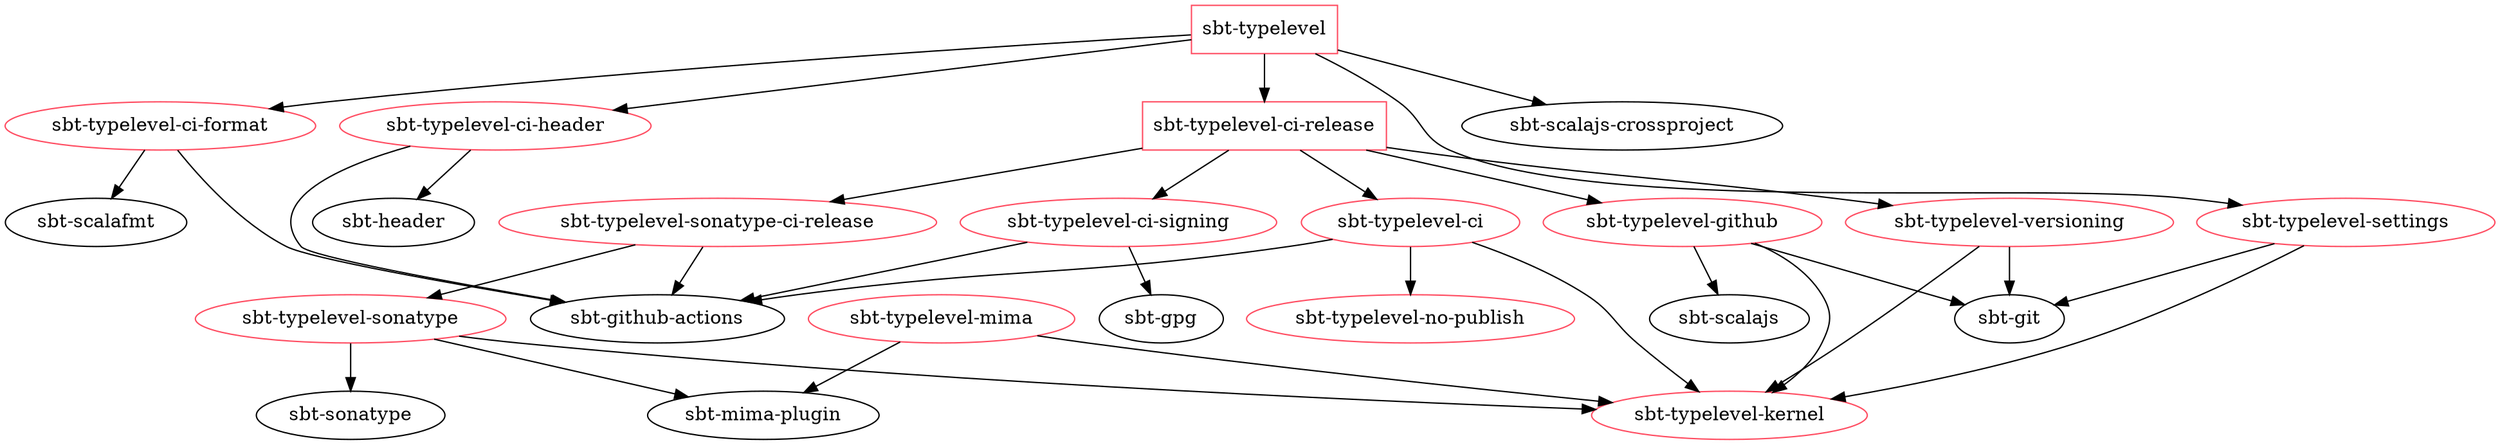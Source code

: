 digraph {

  fmt[label="sbt-scalafmt"]
  gha[label="sbt-github-actions"]
  git[label="sbt-git"]
  gpg[label="sbt-gpg"]
  header[label="sbt-header"]
  mima[label="sbt-mima-plugin"]
  sonatype[label="sbt-sonatype"]
  sjs[label="sbt-scalajs"]
  sjscp[label="sbt-scalajs-crossproject"]

  node[color="#FF4C61"];

  tlkernel[label="sbt-typelevel-kernel"];

  tlnopub[label="sbt-typelevel-no-publish"];

  tlsettings[label="sbt-typelevel-settings"];
  tlsettings -> tlkernel;
  tlsettings -> git;

  tlgithub[label="sbt-typelevel-github"];
  tlgithub -> tlkernel;
  tlgithub -> git;
  tlgithub -> sjs;

  tlversioning[label="sbt-typelevel-versioning"];
  tlversioning -> tlkernel;
  tlversioning -> git;

  tlmima[label="sbt-typelevel-mima"];
  tlmima -> tlkernel;
  tlmima -> mima;

  tlsonatype[label="sbt-typelevel-sonatype"];
  tlsonatype -> tlkernel;
  tlsonatype -> sonatype;
  tlsonatype -> mima;

  tlcisigning[label="sbt-typelevel-ci-signing"];
  tlcisigning -> gha;
  tlcisigning -> gpg;

  tlsonatypecirelease[label="sbt-typelevel-sonatype-ci-release"];
  tlsonatypecirelease -> tlsonatype;
  tlsonatypecirelease -> gha;

  tlci[label="sbt-typelevel-ci"];
  tlci -> tlkernel;
  tlci -> tlnopub;
  tlci -> gha;

  tlciformat[label="sbt-typelevel-ci-format"];
  tlciformat -> fmt;
  tlciformat -> gha;

  tlciheader[label="sbt-typelevel-ci-header"];
  tlciheader -> header;
  tlciheader -> gha;

  node[shape="box"];

  tlcirelease[label="sbt-typelevel-ci-release"];
  tlcirelease -> tlci;
  tlcirelease -> tlgithub;
  tlcirelease -> tlversioning;
  tlcirelease -> tlsonatypecirelease;
  tlcirelease -> tlcisigning;

  tl[label="sbt-typelevel"];
  tl -> tlsettings;
  tl -> tlcirelease;
  tl -> tlciformat;
  tl -> tlciheader;
  tl -> sjscp;
}
